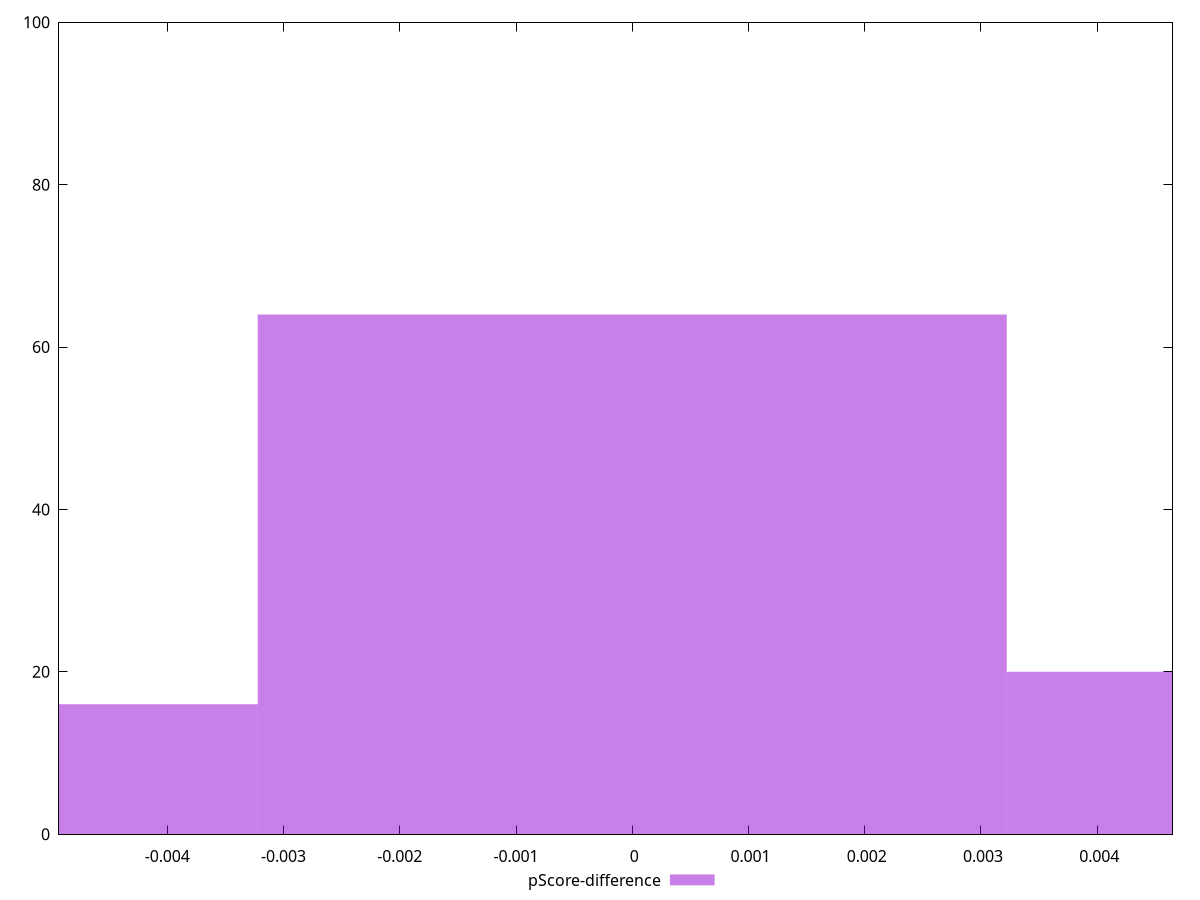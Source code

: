 reset

$pScoreDifference <<EOF
0 64
-0.006444208834195689 16
0.006444208834195689 20
EOF

set key outside below
set boxwidth 0.006444208834195689
set xrange [-0.004931822957321863:0.004648231415178894]
set yrange [0:100]
set trange [0:100]
set style fill transparent solid 0.5 noborder
set terminal svg size 640, 490 enhanced background rgb 'white'
set output "report_00019_2021-02-10T18-14-37.922Z//max-potential-fid/samples/pages+cached+noadtech+nomedia/pScore-difference/histogram.svg"

plot $pScoreDifference title "pScore-difference" with boxes

reset
